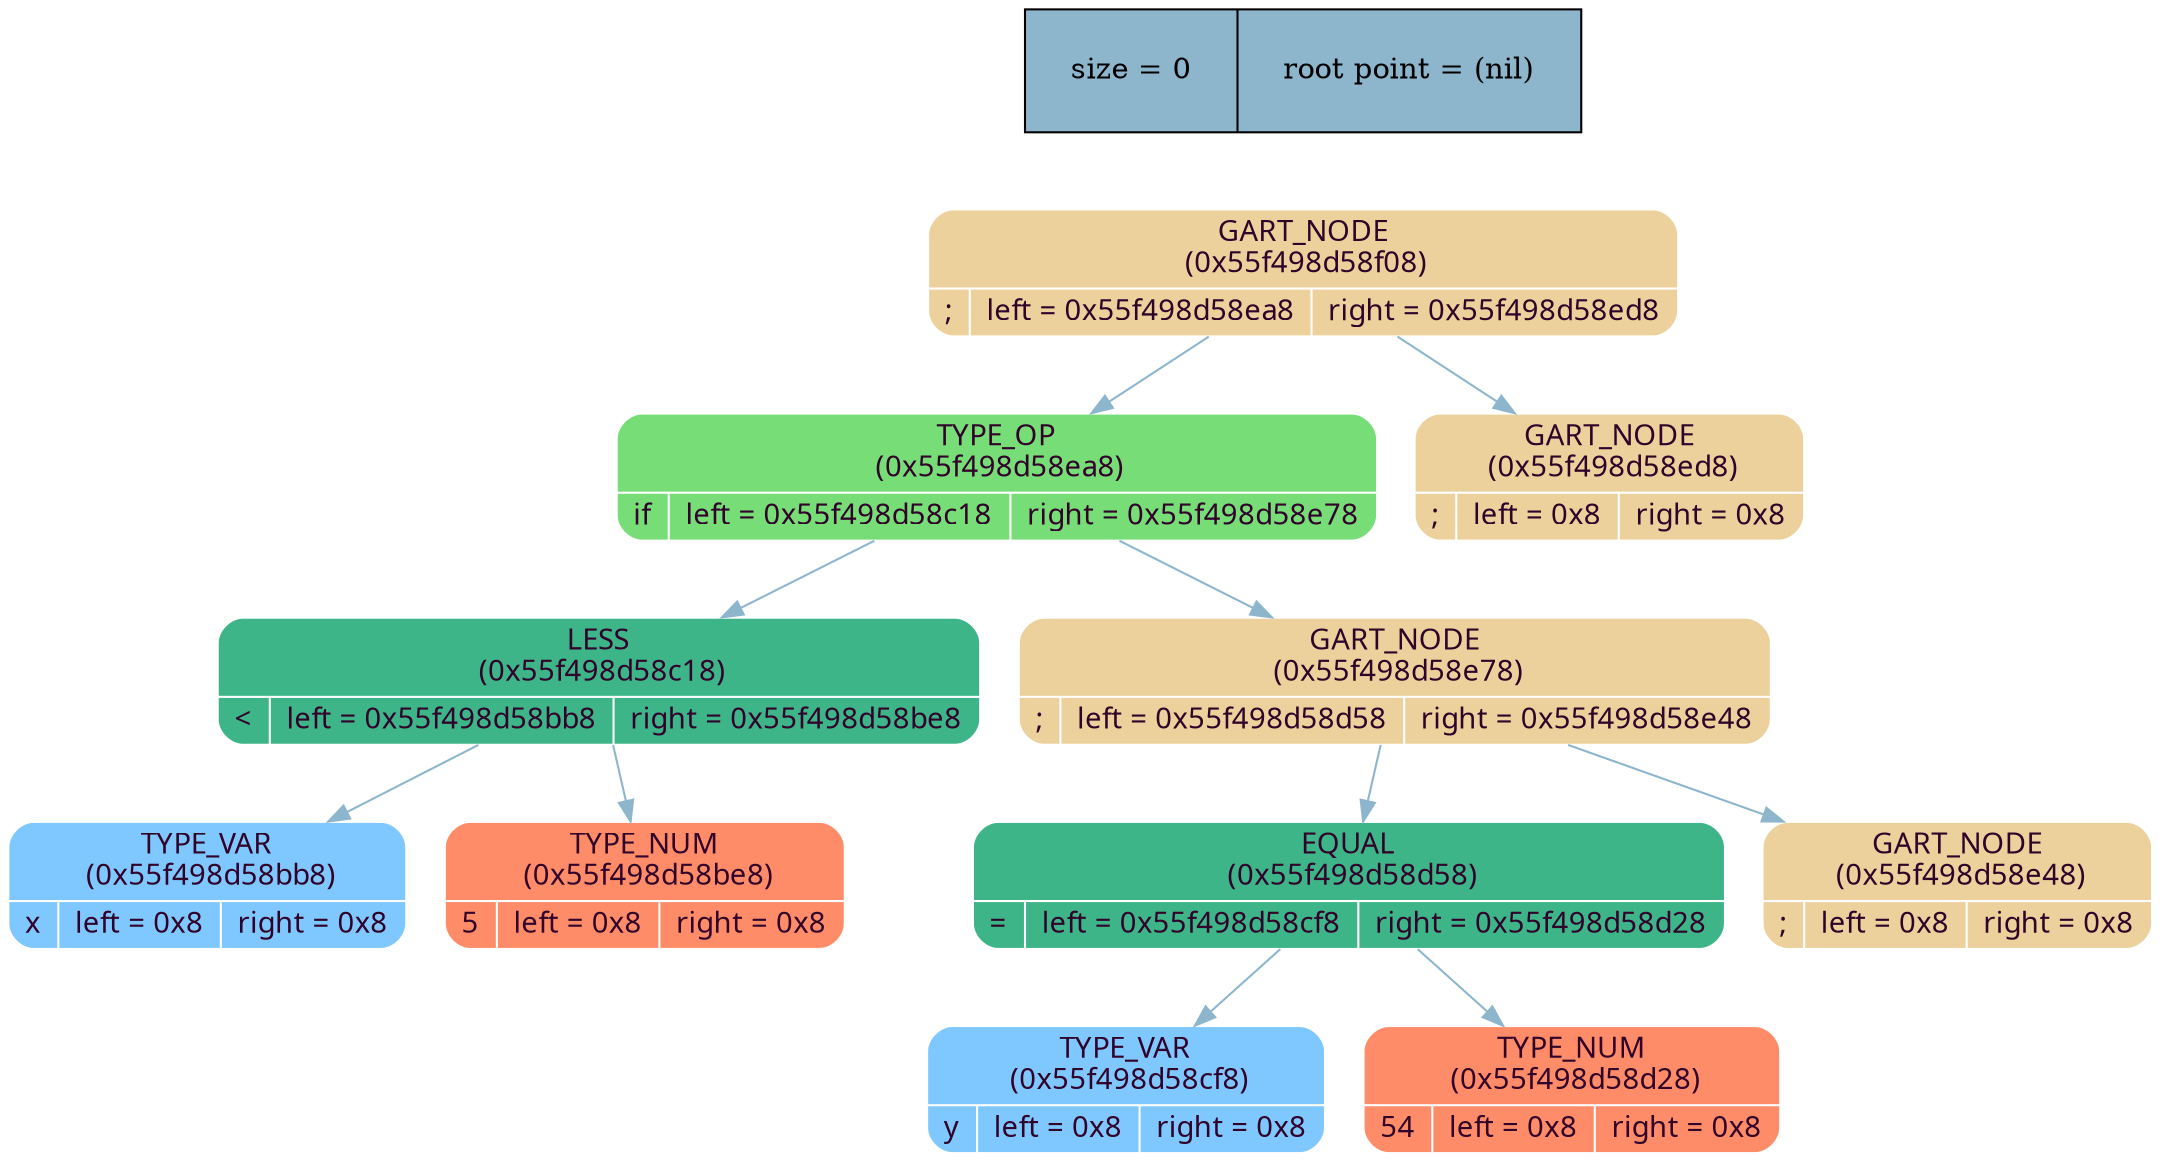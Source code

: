 digraph   
{
rankdir = ""
splines = "true"

node_stat [margin = "0.3*0.3", style = "filled", shape = "record", fillcolor = "#8DB6CD" label = " size = 0 | root point = (nil)"]
{rank = source; node_stat}

node0x55f498d58f08 [shape = "Mrecord", fillcolor = "#EDD19C", style = "filled", fontcolor = "#31032A", fontname = "Calibri", color = "white", label = "{GART_NODE\n (0x55f498d58f08)| {; |left = 0x55f498d58ea8 |right = 0x55f498d58ed8}}"]
node0x55f498d58f08 -> node0x55f498d58ea8 [color = "#8DB6CD", style = "", constraint = true, fillcolor = "#8DB6CD",   fontcolor = "", fontname = "Calibri", label = ""];
node0x55f498d58ea8 [shape = "Mrecord", fillcolor = "#77DD77", style = "filled", fontcolor = "#31032A", fontname = "Calibri", color = "white", label = "{TYPE_OP\n (0x55f498d58ea8)| {if |left = 0x55f498d58c18 |right = 0x55f498d58e78}}"]
node0x55f498d58ea8 -> node0x55f498d58c18 [color = "#8DB6CD", style = "", constraint = true, fillcolor = "#8DB6CD",   fontcolor = "", fontname = "Calibri", label = ""];
node0x55f498d58c18 [shape = "Mrecord", fillcolor = "#3EB489", style = "filled", fontcolor = "#31032A", fontname = "Calibri", color = "white", label = "{LESS\n (0x55f498d58c18)| {\< |left = 0x55f498d58bb8 |right = 0x55f498d58be8}}"]
node0x55f498d58c18 -> node0x55f498d58bb8 [color = "#8DB6CD", style = "", constraint = true, fillcolor = "#8DB6CD",   fontcolor = "", fontname = "Calibri", label = ""];
node0x55f498d58bb8 [shape = "Mrecord", fillcolor = "#7FC7FF", style = "filled", fontcolor = "#31032A", fontname = "Calibri", color = "white", label = "{TYPE_VAR\n (0x55f498d58bb8)| {x |left = 0x8 |right = 0x8}}"]
node0x55f498d58c18 -> node0x55f498d58be8 [color = "#8DB6CD", style = "", constraint = true, fillcolor = "#8DB6CD",   fontcolor = "", fontname = "Calibri", label = ""];
node0x55f498d58be8 [shape = "Mrecord", fillcolor = "#FF8C69", style = "filled", fontcolor = "#31032A", fontname = "Calibri", color = "white", label = "{TYPE_NUM\n (0x55f498d58be8)| {5 |left = 0x8 |right = 0x8}}"]
node0x55f498d58ea8 -> node0x55f498d58e78 [color = "#8DB6CD", style = "", constraint = true, fillcolor = "#8DB6CD",   fontcolor = "", fontname = "Calibri", label = ""];
node0x55f498d58e78 [shape = "Mrecord", fillcolor = "#EDD19C", style = "filled", fontcolor = "#31032A", fontname = "Calibri", color = "white", label = "{GART_NODE\n (0x55f498d58e78)| {; |left = 0x55f498d58d58 |right = 0x55f498d58e48}}"]
node0x55f498d58e78 -> node0x55f498d58d58 [color = "#8DB6CD", style = "", constraint = true, fillcolor = "#8DB6CD",   fontcolor = "", fontname = "Calibri", label = ""];
node0x55f498d58d58 [shape = "Mrecord", fillcolor = "#3EB489", style = "filled", fontcolor = "#31032A", fontname = "Calibri", color = "white", label = "{EQUAL\n (0x55f498d58d58)| {= |left = 0x55f498d58cf8 |right = 0x55f498d58d28}}"]
node0x55f498d58d58 -> node0x55f498d58cf8 [color = "#8DB6CD", style = "", constraint = true, fillcolor = "#8DB6CD",   fontcolor = "", fontname = "Calibri", label = ""];
node0x55f498d58cf8 [shape = "Mrecord", fillcolor = "#7FC7FF", style = "filled", fontcolor = "#31032A", fontname = "Calibri", color = "white", label = "{TYPE_VAR\n (0x55f498d58cf8)| {y |left = 0x8 |right = 0x8}}"]
node0x55f498d58d58 -> node0x55f498d58d28 [color = "#8DB6CD", style = "", constraint = true, fillcolor = "#8DB6CD",   fontcolor = "", fontname = "Calibri", label = ""];
node0x55f498d58d28 [shape = "Mrecord", fillcolor = "#FF8C69", style = "filled", fontcolor = "#31032A", fontname = "Calibri", color = "white", label = "{TYPE_NUM\n (0x55f498d58d28)| {54 |left = 0x8 |right = 0x8}}"]
node0x55f498d58e78 -> node0x55f498d58e48 [color = "#8DB6CD", style = "", constraint = true, fillcolor = "#8DB6CD",   fontcolor = "", fontname = "Calibri", label = ""];
node0x55f498d58e48 [shape = "Mrecord", fillcolor = "#EDD19C", style = "filled", fontcolor = "#31032A", fontname = "Calibri", color = "white", label = "{GART_NODE\n (0x55f498d58e48)| {; |left = 0x8 |right = 0x8}}"]
node0x55f498d58f08 -> node0x55f498d58ed8 [color = "#8DB6CD", style = "", constraint = true, fillcolor = "#8DB6CD",   fontcolor = "", fontname = "Calibri", label = ""];
node0x55f498d58ed8 [shape = "Mrecord", fillcolor = "#EDD19C", style = "filled", fontcolor = "#31032A", fontname = "Calibri", color = "white", label = "{GART_NODE\n (0x55f498d58ed8)| {; |left = 0x8 |right = 0x8}}"]
}
